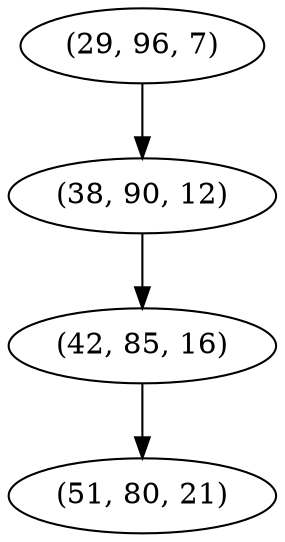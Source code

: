 digraph tree {
    "(29, 96, 7)";
    "(38, 90, 12)";
    "(42, 85, 16)";
    "(51, 80, 21)";
    "(29, 96, 7)" -> "(38, 90, 12)";
    "(38, 90, 12)" -> "(42, 85, 16)";
    "(42, 85, 16)" -> "(51, 80, 21)";
}
